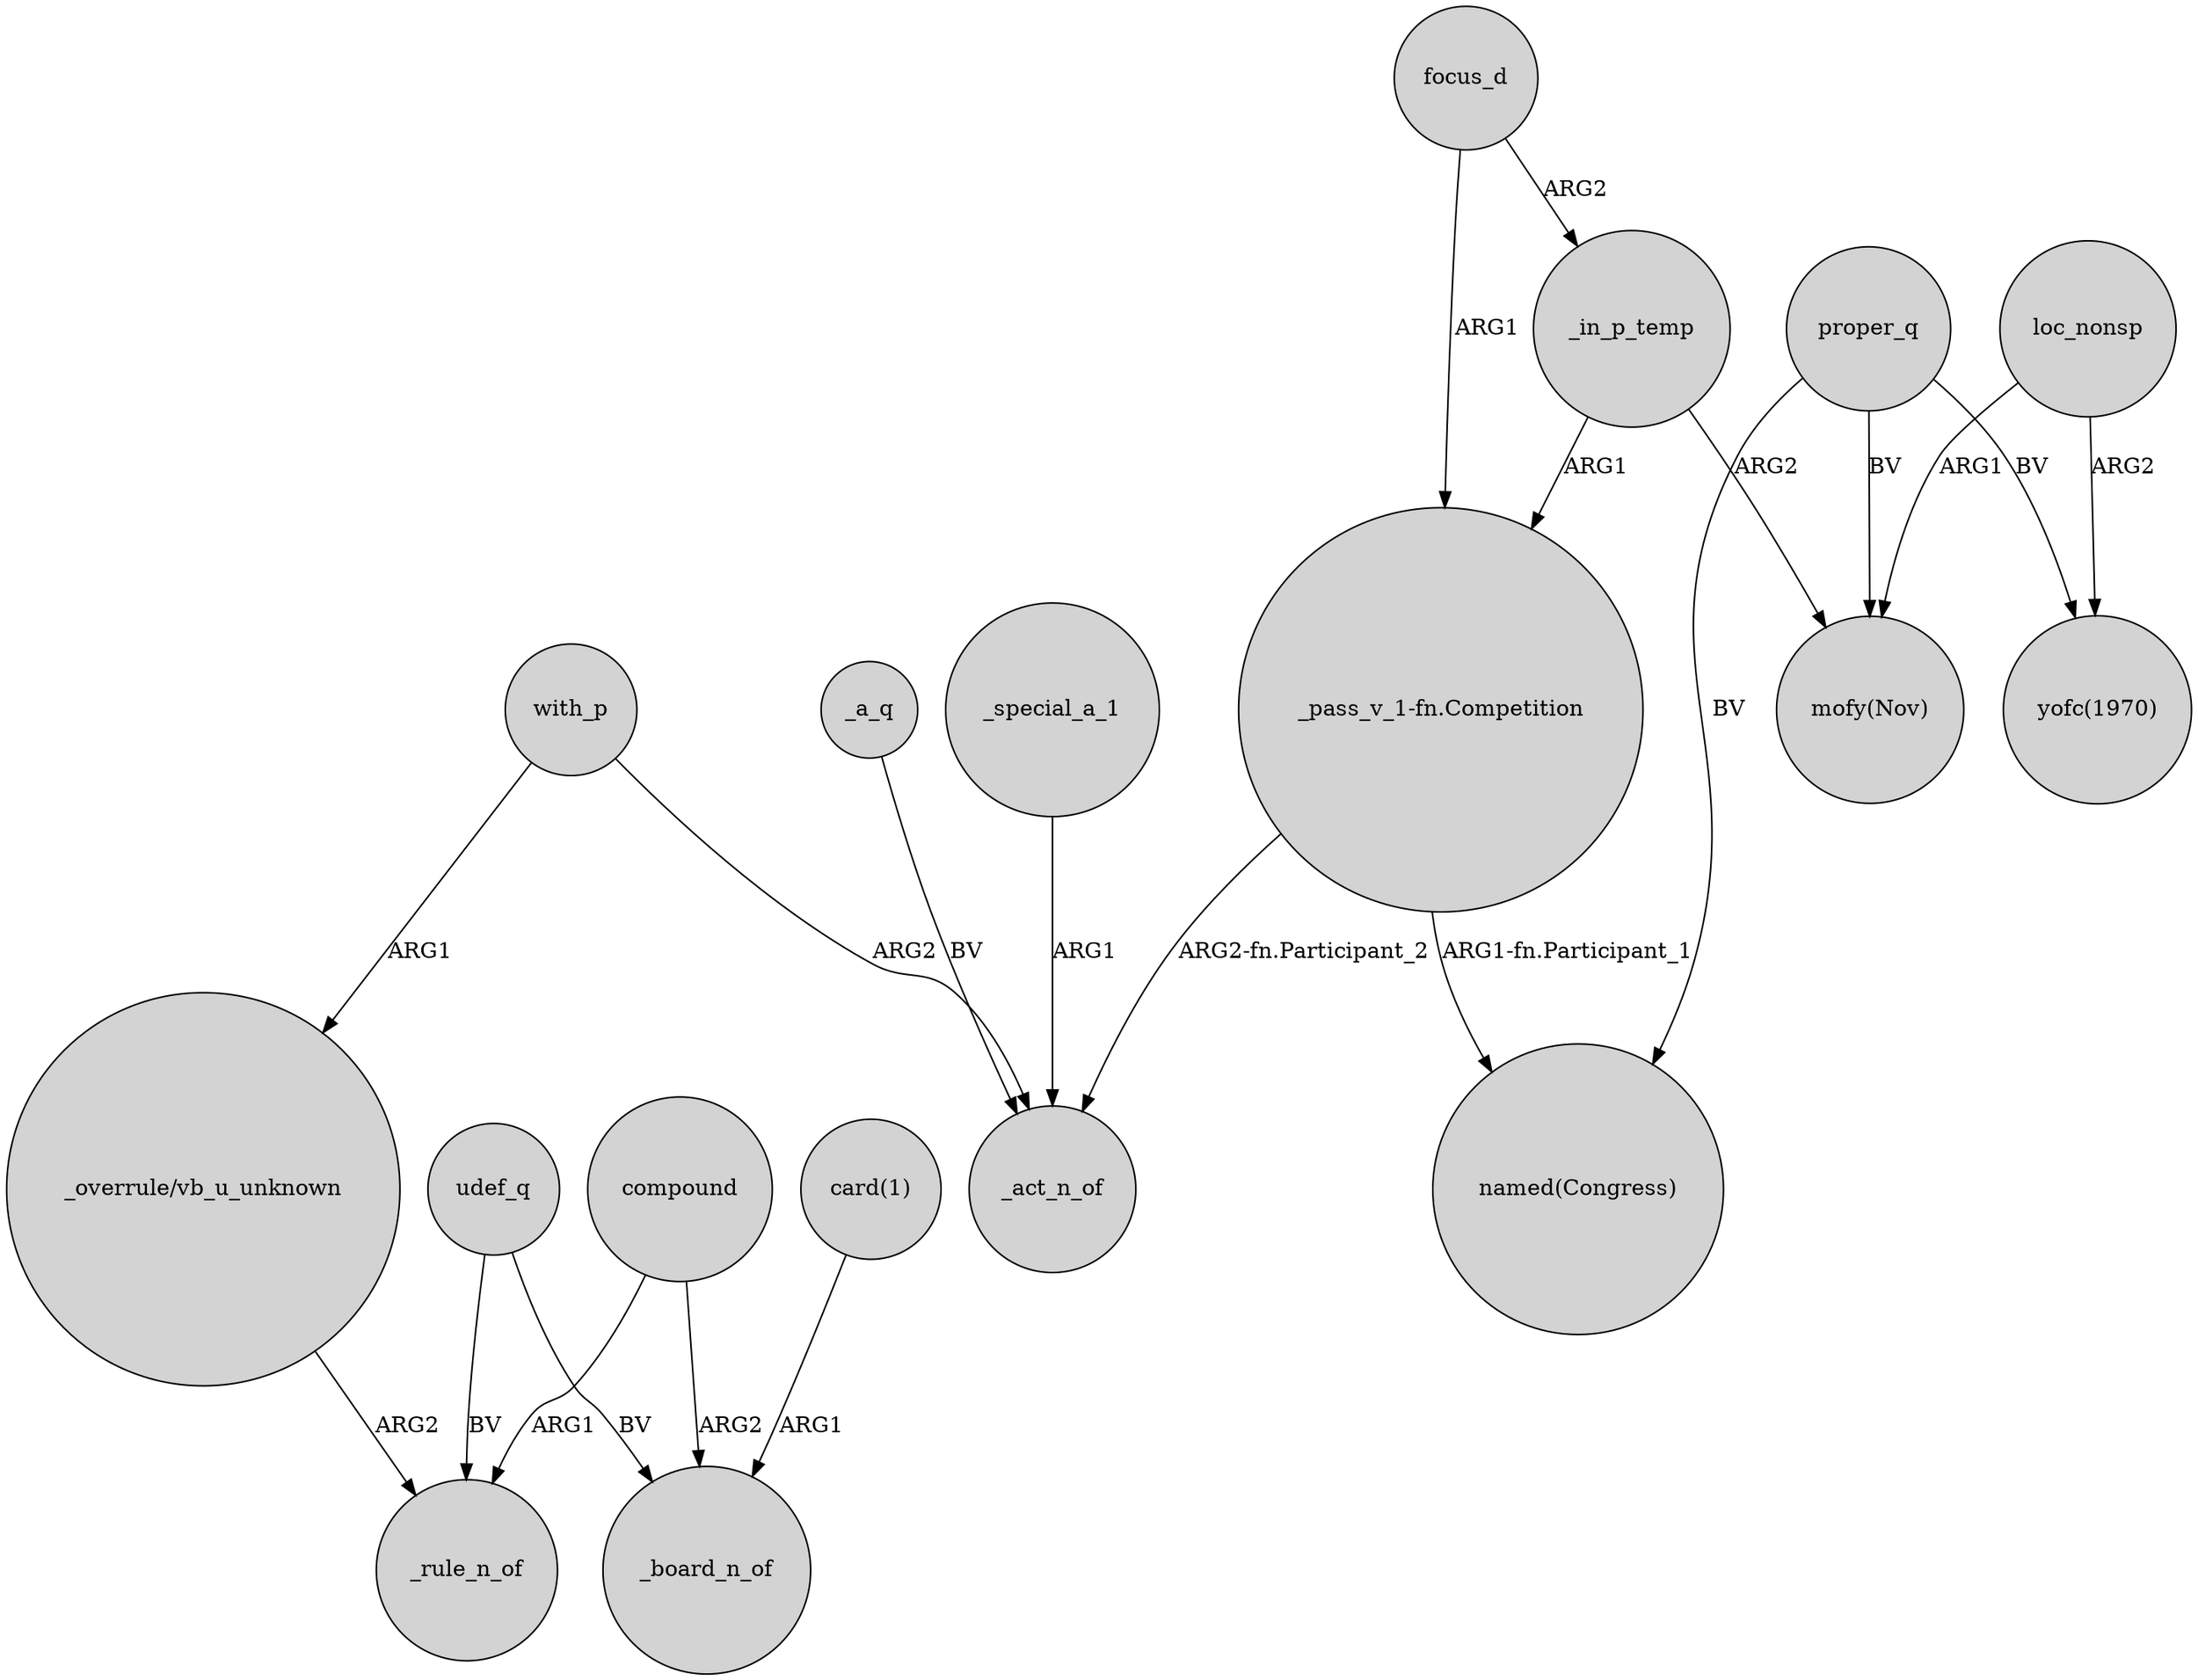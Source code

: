 digraph {
	node [shape=circle style=filled]
	"_overrule/vb_u_unknown" -> _rule_n_of [label=ARG2]
	proper_q -> "named(Congress)" [label=BV]
	loc_nonsp -> "yofc(1970)" [label=ARG2]
	_in_p_temp -> "_pass_v_1-fn.Competition" [label=ARG1]
	with_p -> "_overrule/vb_u_unknown" [label=ARG1]
	with_p -> _act_n_of [label=ARG2]
	proper_q -> "mofy(Nov)" [label=BV]
	_a_q -> _act_n_of [label=BV]
	proper_q -> "yofc(1970)" [label=BV]
	loc_nonsp -> "mofy(Nov)" [label=ARG1]
	focus_d -> "_pass_v_1-fn.Competition" [label=ARG1]
	udef_q -> _rule_n_of [label=BV]
	udef_q -> _board_n_of [label=BV]
	focus_d -> _in_p_temp [label=ARG2]
	compound -> _board_n_of [label=ARG2]
	compound -> _rule_n_of [label=ARG1]
	_special_a_1 -> _act_n_of [label=ARG1]
	"_pass_v_1-fn.Competition" -> "named(Congress)" [label="ARG1-fn.Participant_1"]
	_in_p_temp -> "mofy(Nov)" [label=ARG2]
	"_pass_v_1-fn.Competition" -> _act_n_of [label="ARG2-fn.Participant_2"]
	"card(1)" -> _board_n_of [label=ARG1]
}
